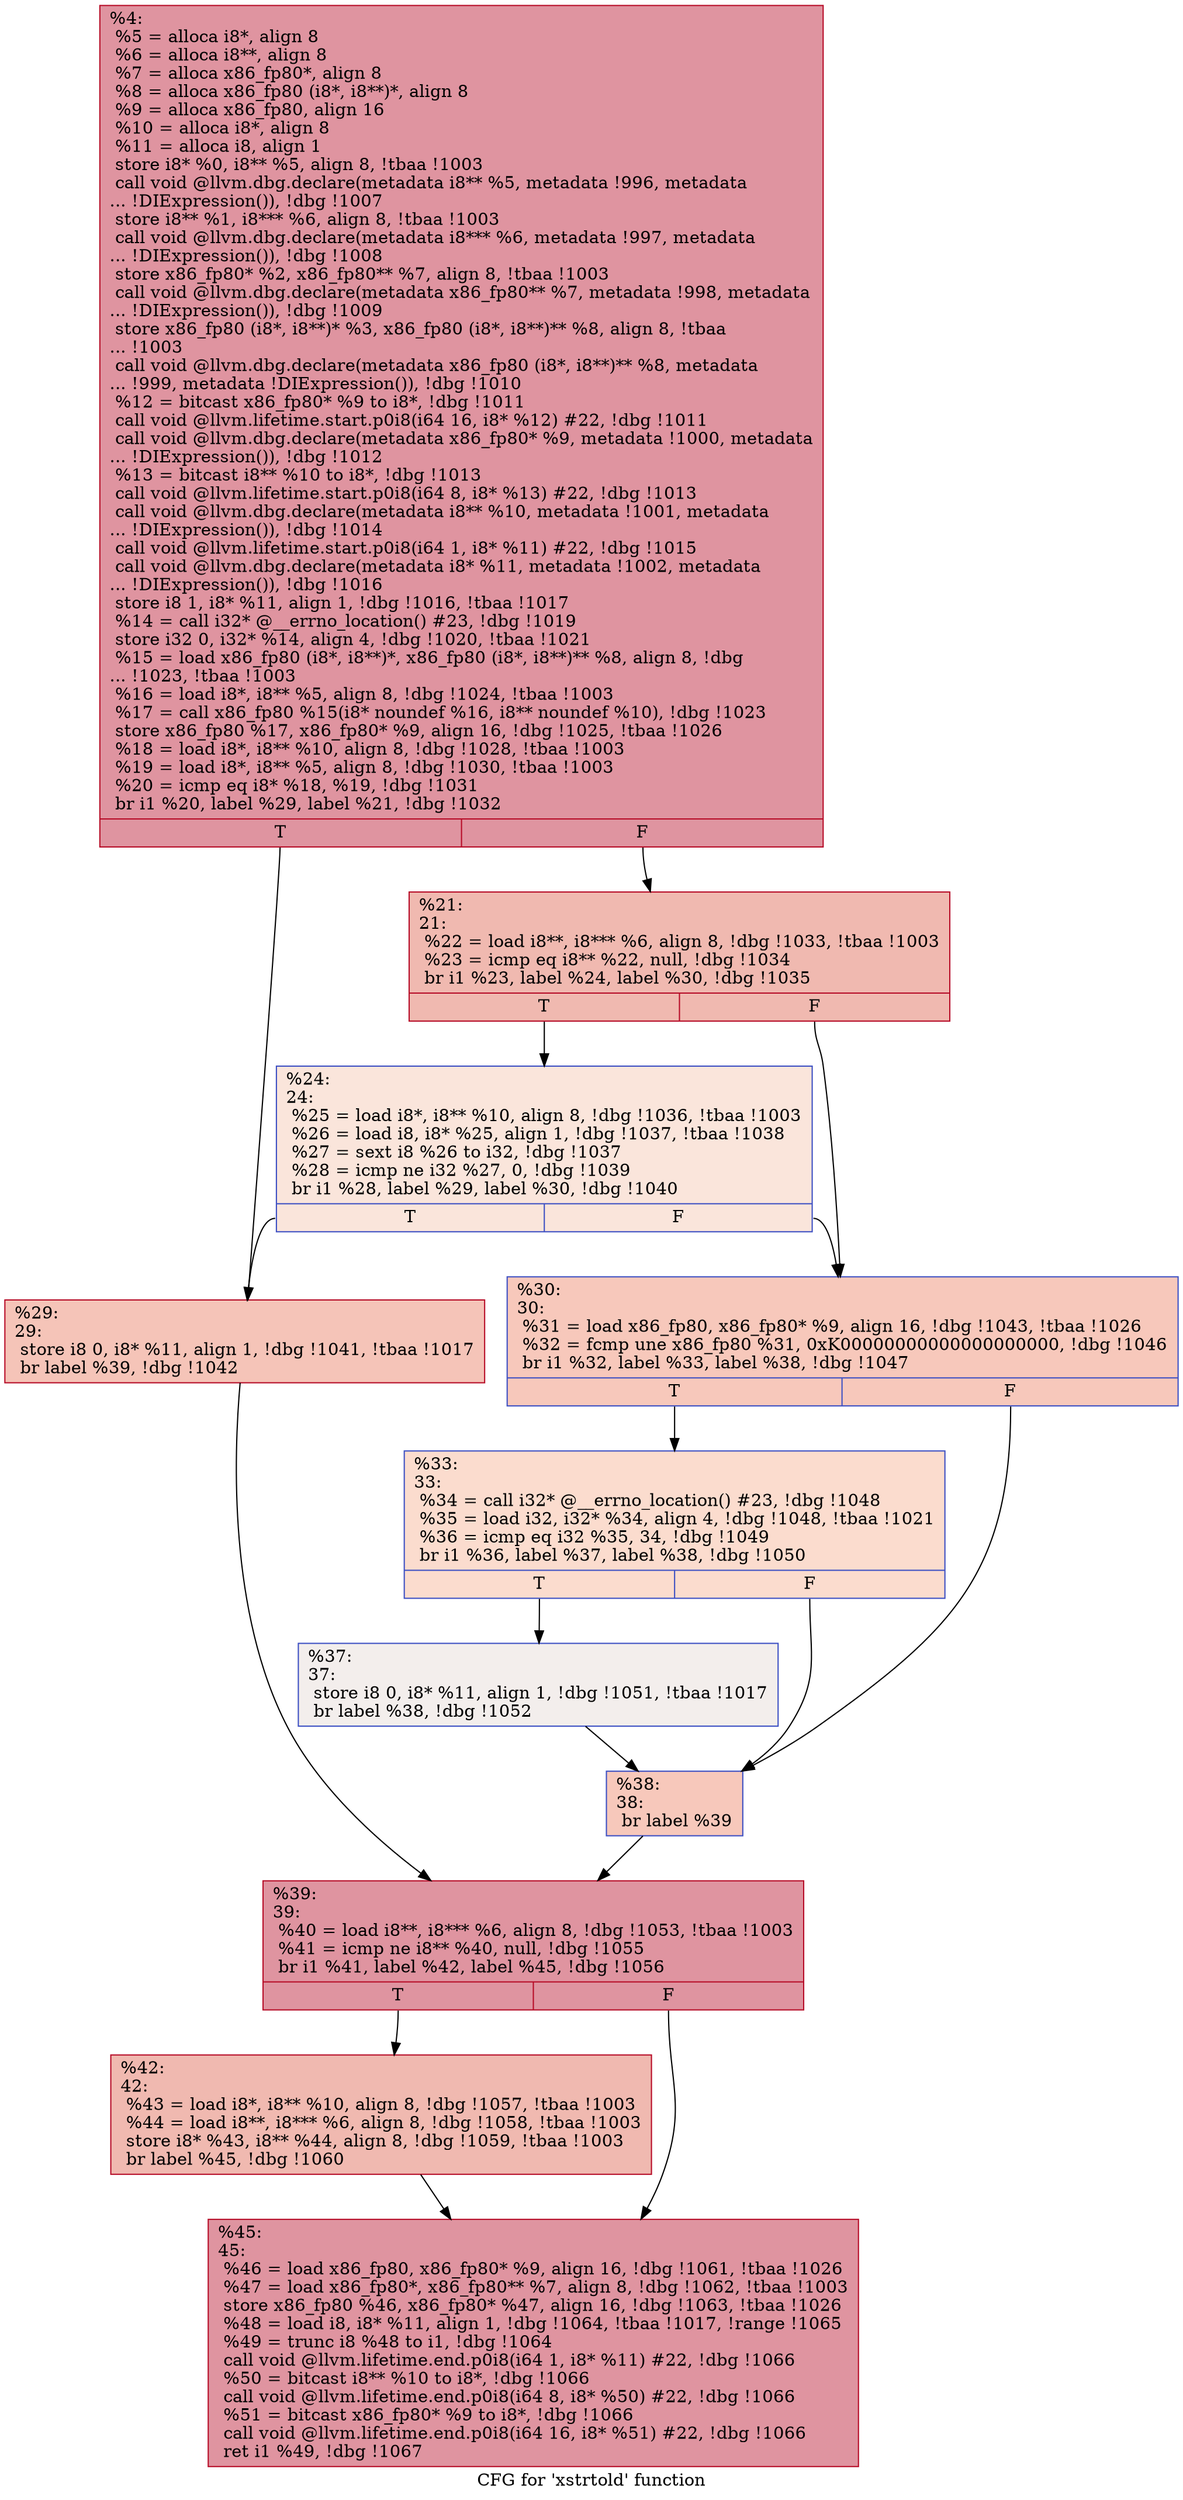digraph "CFG for 'xstrtold' function" {
	label="CFG for 'xstrtold' function";

	Node0xc7e390 [shape=record,color="#b70d28ff", style=filled, fillcolor="#b70d2870",label="{%4:\l  %5 = alloca i8*, align 8\l  %6 = alloca i8**, align 8\l  %7 = alloca x86_fp80*, align 8\l  %8 = alloca x86_fp80 (i8*, i8**)*, align 8\l  %9 = alloca x86_fp80, align 16\l  %10 = alloca i8*, align 8\l  %11 = alloca i8, align 1\l  store i8* %0, i8** %5, align 8, !tbaa !1003\l  call void @llvm.dbg.declare(metadata i8** %5, metadata !996, metadata\l... !DIExpression()), !dbg !1007\l  store i8** %1, i8*** %6, align 8, !tbaa !1003\l  call void @llvm.dbg.declare(metadata i8*** %6, metadata !997, metadata\l... !DIExpression()), !dbg !1008\l  store x86_fp80* %2, x86_fp80** %7, align 8, !tbaa !1003\l  call void @llvm.dbg.declare(metadata x86_fp80** %7, metadata !998, metadata\l... !DIExpression()), !dbg !1009\l  store x86_fp80 (i8*, i8**)* %3, x86_fp80 (i8*, i8**)** %8, align 8, !tbaa\l... !1003\l  call void @llvm.dbg.declare(metadata x86_fp80 (i8*, i8**)** %8, metadata\l... !999, metadata !DIExpression()), !dbg !1010\l  %12 = bitcast x86_fp80* %9 to i8*, !dbg !1011\l  call void @llvm.lifetime.start.p0i8(i64 16, i8* %12) #22, !dbg !1011\l  call void @llvm.dbg.declare(metadata x86_fp80* %9, metadata !1000, metadata\l... !DIExpression()), !dbg !1012\l  %13 = bitcast i8** %10 to i8*, !dbg !1013\l  call void @llvm.lifetime.start.p0i8(i64 8, i8* %13) #22, !dbg !1013\l  call void @llvm.dbg.declare(metadata i8** %10, metadata !1001, metadata\l... !DIExpression()), !dbg !1014\l  call void @llvm.lifetime.start.p0i8(i64 1, i8* %11) #22, !dbg !1015\l  call void @llvm.dbg.declare(metadata i8* %11, metadata !1002, metadata\l... !DIExpression()), !dbg !1016\l  store i8 1, i8* %11, align 1, !dbg !1016, !tbaa !1017\l  %14 = call i32* @__errno_location() #23, !dbg !1019\l  store i32 0, i32* %14, align 4, !dbg !1020, !tbaa !1021\l  %15 = load x86_fp80 (i8*, i8**)*, x86_fp80 (i8*, i8**)** %8, align 8, !dbg\l... !1023, !tbaa !1003\l  %16 = load i8*, i8** %5, align 8, !dbg !1024, !tbaa !1003\l  %17 = call x86_fp80 %15(i8* noundef %16, i8** noundef %10), !dbg !1023\l  store x86_fp80 %17, x86_fp80* %9, align 16, !dbg !1025, !tbaa !1026\l  %18 = load i8*, i8** %10, align 8, !dbg !1028, !tbaa !1003\l  %19 = load i8*, i8** %5, align 8, !dbg !1030, !tbaa !1003\l  %20 = icmp eq i8* %18, %19, !dbg !1031\l  br i1 %20, label %29, label %21, !dbg !1032\l|{<s0>T|<s1>F}}"];
	Node0xc7e390:s0 -> Node0xc7e4e0;
	Node0xc7e390:s1 -> Node0xc7e440;
	Node0xc7e440 [shape=record,color="#b70d28ff", style=filled, fillcolor="#de614d70",label="{%21:\l21:                                               \l  %22 = load i8**, i8*** %6, align 8, !dbg !1033, !tbaa !1003\l  %23 = icmp eq i8** %22, null, !dbg !1034\l  br i1 %23, label %24, label %30, !dbg !1035\l|{<s0>T|<s1>F}}"];
	Node0xc7e440:s0 -> Node0xc7e490;
	Node0xc7e440:s1 -> Node0xc7e530;
	Node0xc7e490 [shape=record,color="#3d50c3ff", style=filled, fillcolor="#f4c5ad70",label="{%24:\l24:                                               \l  %25 = load i8*, i8** %10, align 8, !dbg !1036, !tbaa !1003\l  %26 = load i8, i8* %25, align 1, !dbg !1037, !tbaa !1038\l  %27 = sext i8 %26 to i32, !dbg !1037\l  %28 = icmp ne i32 %27, 0, !dbg !1039\l  br i1 %28, label %29, label %30, !dbg !1040\l|{<s0>T|<s1>F}}"];
	Node0xc7e490:s0 -> Node0xc7e4e0;
	Node0xc7e490:s1 -> Node0xc7e530;
	Node0xc7e4e0 [shape=record,color="#b70d28ff", style=filled, fillcolor="#e97a5f70",label="{%29:\l29:                                               \l  store i8 0, i8* %11, align 1, !dbg !1041, !tbaa !1017\l  br label %39, !dbg !1042\l}"];
	Node0xc7e4e0 -> Node0xc7e670;
	Node0xc7e530 [shape=record,color="#3d50c3ff", style=filled, fillcolor="#ed836670",label="{%30:\l30:                                               \l  %31 = load x86_fp80, x86_fp80* %9, align 16, !dbg !1043, !tbaa !1026\l  %32 = fcmp une x86_fp80 %31, 0xK00000000000000000000, !dbg !1046\l  br i1 %32, label %33, label %38, !dbg !1047\l|{<s0>T|<s1>F}}"];
	Node0xc7e530:s0 -> Node0xc7e580;
	Node0xc7e530:s1 -> Node0xc7e620;
	Node0xc7e580 [shape=record,color="#3d50c3ff", style=filled, fillcolor="#f7af9170",label="{%33:\l33:                                               \l  %34 = call i32* @__errno_location() #23, !dbg !1048\l  %35 = load i32, i32* %34, align 4, !dbg !1048, !tbaa !1021\l  %36 = icmp eq i32 %35, 34, !dbg !1049\l  br i1 %36, label %37, label %38, !dbg !1050\l|{<s0>T|<s1>F}}"];
	Node0xc7e580:s0 -> Node0xc7e5d0;
	Node0xc7e580:s1 -> Node0xc7e620;
	Node0xc7e5d0 [shape=record,color="#3d50c3ff", style=filled, fillcolor="#e3d9d370",label="{%37:\l37:                                               \l  store i8 0, i8* %11, align 1, !dbg !1051, !tbaa !1017\l  br label %38, !dbg !1052\l}"];
	Node0xc7e5d0 -> Node0xc7e620;
	Node0xc7e620 [shape=record,color="#3d50c3ff", style=filled, fillcolor="#ed836670",label="{%38:\l38:                                               \l  br label %39\l}"];
	Node0xc7e620 -> Node0xc7e670;
	Node0xc7e670 [shape=record,color="#b70d28ff", style=filled, fillcolor="#b70d2870",label="{%39:\l39:                                               \l  %40 = load i8**, i8*** %6, align 8, !dbg !1053, !tbaa !1003\l  %41 = icmp ne i8** %40, null, !dbg !1055\l  br i1 %41, label %42, label %45, !dbg !1056\l|{<s0>T|<s1>F}}"];
	Node0xc7e670:s0 -> Node0xc7e6c0;
	Node0xc7e670:s1 -> Node0xc7e710;
	Node0xc7e6c0 [shape=record,color="#b70d28ff", style=filled, fillcolor="#de614d70",label="{%42:\l42:                                               \l  %43 = load i8*, i8** %10, align 8, !dbg !1057, !tbaa !1003\l  %44 = load i8**, i8*** %6, align 8, !dbg !1058, !tbaa !1003\l  store i8* %43, i8** %44, align 8, !dbg !1059, !tbaa !1003\l  br label %45, !dbg !1060\l}"];
	Node0xc7e6c0 -> Node0xc7e710;
	Node0xc7e710 [shape=record,color="#b70d28ff", style=filled, fillcolor="#b70d2870",label="{%45:\l45:                                               \l  %46 = load x86_fp80, x86_fp80* %9, align 16, !dbg !1061, !tbaa !1026\l  %47 = load x86_fp80*, x86_fp80** %7, align 8, !dbg !1062, !tbaa !1003\l  store x86_fp80 %46, x86_fp80* %47, align 16, !dbg !1063, !tbaa !1026\l  %48 = load i8, i8* %11, align 1, !dbg !1064, !tbaa !1017, !range !1065\l  %49 = trunc i8 %48 to i1, !dbg !1064\l  call void @llvm.lifetime.end.p0i8(i64 1, i8* %11) #22, !dbg !1066\l  %50 = bitcast i8** %10 to i8*, !dbg !1066\l  call void @llvm.lifetime.end.p0i8(i64 8, i8* %50) #22, !dbg !1066\l  %51 = bitcast x86_fp80* %9 to i8*, !dbg !1066\l  call void @llvm.lifetime.end.p0i8(i64 16, i8* %51) #22, !dbg !1066\l  ret i1 %49, !dbg !1067\l}"];
}
